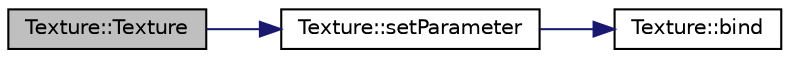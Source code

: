 digraph "Texture::Texture"
{
  edge [fontname="Helvetica",fontsize="10",labelfontname="Helvetica",labelfontsize="10"];
  node [fontname="Helvetica",fontsize="10",shape=record];
  rankdir="LR";
  Node1 [label="Texture::Texture",height=0.2,width=0.4,color="black", fillcolor="grey75", style="filled", fontcolor="black"];
  Node1 -> Node2 [color="midnightblue",fontsize="10",style="solid",fontname="Helvetica"];
  Node2 [label="Texture::setParameter",height=0.2,width=0.4,color="black", fillcolor="white", style="filled",URL="$class_texture.html#acd393734de22cd6e9f509f9ed41df8c0"];
  Node2 -> Node3 [color="midnightblue",fontsize="10",style="solid",fontname="Helvetica"];
  Node3 [label="Texture::bind",height=0.2,width=0.4,color="black", fillcolor="white", style="filled",URL="$class_texture.html#a49f3f1d6ec4370accdd9f007bb8934a5"];
}
